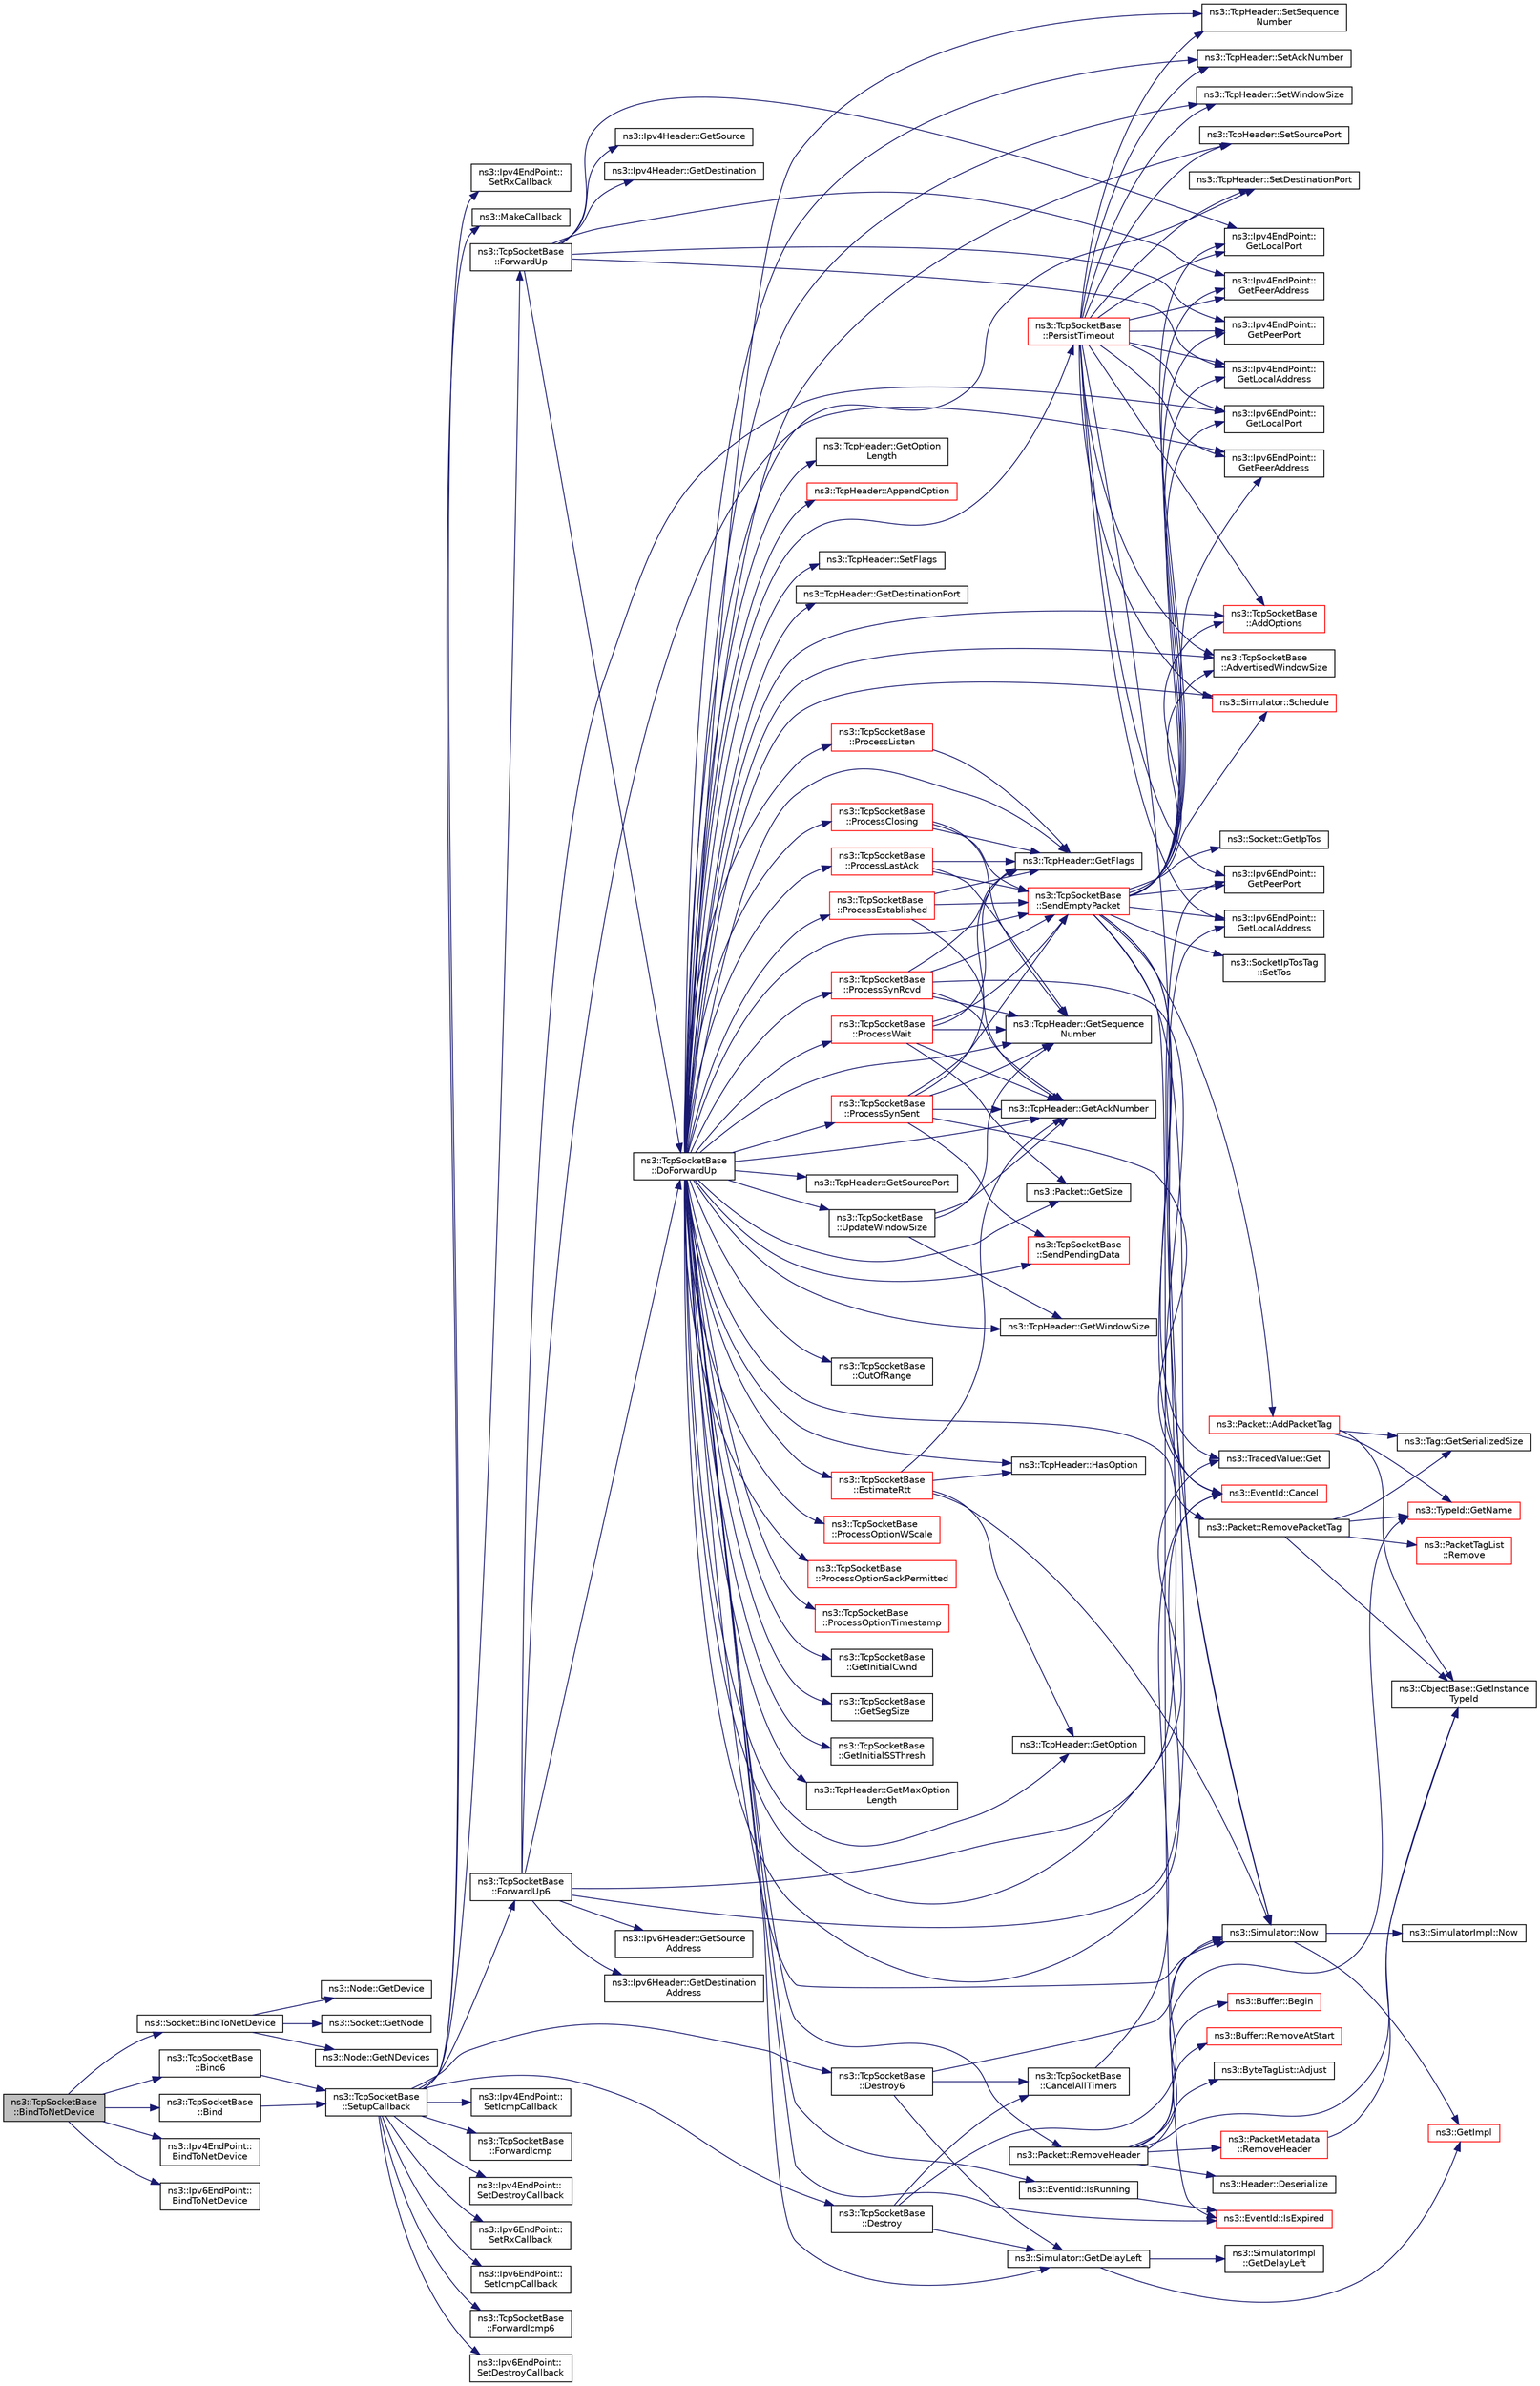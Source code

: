 digraph "ns3::TcpSocketBase::BindToNetDevice"
{
  edge [fontname="Helvetica",fontsize="10",labelfontname="Helvetica",labelfontsize="10"];
  node [fontname="Helvetica",fontsize="10",shape=record];
  rankdir="LR";
  Node1 [label="ns3::TcpSocketBase\l::BindToNetDevice",height=0.2,width=0.4,color="black", fillcolor="grey75", style="filled", fontcolor="black"];
  Node1 -> Node2 [color="midnightblue",fontsize="10",style="solid"];
  Node2 [label="ns3::Socket::BindToNetDevice",height=0.2,width=0.4,color="black", fillcolor="white", style="filled",URL="$d9/df2/classns3_1_1Socket.html#a9952cd10a2c8c108846027108cc9e44e",tooltip="Bind a socket to specific device. "];
  Node2 -> Node3 [color="midnightblue",fontsize="10",style="solid"];
  Node3 [label="ns3::Socket::GetNode",height=0.2,width=0.4,color="black", fillcolor="white", style="filled",URL="$d9/df2/classns3_1_1Socket.html#aba642ad4301c1df47befc0aa9afa2e48",tooltip="Return the node this socket is associated with. "];
  Node2 -> Node4 [color="midnightblue",fontsize="10",style="solid"];
  Node4 [label="ns3::Node::GetNDevices",height=0.2,width=0.4,color="black", fillcolor="white", style="filled",URL="$dd/ded/classns3_1_1Node.html#a531554d2241ba4fa1cd74e3360be6bce"];
  Node2 -> Node5 [color="midnightblue",fontsize="10",style="solid"];
  Node5 [label="ns3::Node::GetDevice",height=0.2,width=0.4,color="black", fillcolor="white", style="filled",URL="$dd/ded/classns3_1_1Node.html#a5918dfd24ef632efc9a83a5f6561c76e",tooltip="Retrieve the index-th NetDevice associated to this node. "];
  Node1 -> Node6 [color="midnightblue",fontsize="10",style="solid"];
  Node6 [label="ns3::TcpSocketBase\l::Bind",height=0.2,width=0.4,color="black", fillcolor="white", style="filled",URL="$d1/d45/classns3_1_1TcpSocketBase.html#a7a9a87b74c1ce59ac89df8d9221681dd",tooltip="Allocate a local IPv4 endpoint for this socket. "];
  Node6 -> Node7 [color="midnightblue",fontsize="10",style="solid"];
  Node7 [label="ns3::TcpSocketBase\l::SetupCallback",height=0.2,width=0.4,color="black", fillcolor="white", style="filled",URL="$d1/d45/classns3_1_1TcpSocketBase.html#a18a50820f806878422527d507268c4ac",tooltip="Common part of the two Bind(), i.e. set callback and remembering local addr:port. ..."];
  Node7 -> Node8 [color="midnightblue",fontsize="10",style="solid"];
  Node8 [label="ns3::Ipv4EndPoint::\lSetRxCallback",height=0.2,width=0.4,color="black", fillcolor="white", style="filled",URL="$dd/d51/classns3_1_1Ipv4EndPoint.html#abf5a10aadc249f2ce275cad9bb26322d",tooltip="Set the reception callback. "];
  Node7 -> Node9 [color="midnightblue",fontsize="10",style="solid"];
  Node9 [label="ns3::MakeCallback",height=0.2,width=0.4,color="black", fillcolor="white", style="filled",URL="$dd/de0/group__makecallbackmemptr.html#ga9376283685aa99d204048d6a4b7610a4"];
  Node7 -> Node10 [color="midnightblue",fontsize="10",style="solid"];
  Node10 [label="ns3::TcpSocketBase\l::ForwardUp",height=0.2,width=0.4,color="black", fillcolor="white", style="filled",URL="$d1/d45/classns3_1_1TcpSocketBase.html#a2ebbcb9713facc9481341fcd972cdd82",tooltip="Called by the L3 protocol when it received a packet to pass on to TCP. "];
  Node10 -> Node11 [color="midnightblue",fontsize="10",style="solid"];
  Node11 [label="ns3::Ipv4EndPoint::\lGetPeerAddress",height=0.2,width=0.4,color="black", fillcolor="white", style="filled",URL="$dd/d51/classns3_1_1Ipv4EndPoint.html#a3faf5ec4dce2e951a6ade79758e2075d",tooltip="Get the peer address. "];
  Node10 -> Node12 [color="midnightblue",fontsize="10",style="solid"];
  Node12 [label="ns3::Ipv4EndPoint::\lGetPeerPort",height=0.2,width=0.4,color="black", fillcolor="white", style="filled",URL="$dd/d51/classns3_1_1Ipv4EndPoint.html#a0954ccf4be313b3a2992894ae2baf1c6",tooltip="Get the peer port. "];
  Node10 -> Node13 [color="midnightblue",fontsize="10",style="solid"];
  Node13 [label="ns3::Ipv4EndPoint::\lGetLocalAddress",height=0.2,width=0.4,color="black", fillcolor="white", style="filled",URL="$dd/d51/classns3_1_1Ipv4EndPoint.html#ae08283e26ace5880c3172ea5d803b6f8",tooltip="Get the local address. "];
  Node10 -> Node14 [color="midnightblue",fontsize="10",style="solid"];
  Node14 [label="ns3::Ipv4EndPoint::\lGetLocalPort",height=0.2,width=0.4,color="black", fillcolor="white", style="filled",URL="$dd/d51/classns3_1_1Ipv4EndPoint.html#aab137f64770abf94f0b8a81217a0b106",tooltip="Get the local port. "];
  Node10 -> Node15 [color="midnightblue",fontsize="10",style="solid"];
  Node15 [label="ns3::Ipv4Header::GetSource",height=0.2,width=0.4,color="black", fillcolor="white", style="filled",URL="$d9/df1/classns3_1_1Ipv4Header.html#a350174921bb065f8f0e580d8b1dd4433"];
  Node10 -> Node16 [color="midnightblue",fontsize="10",style="solid"];
  Node16 [label="ns3::Ipv4Header::GetDestination",height=0.2,width=0.4,color="black", fillcolor="white", style="filled",URL="$d9/df1/classns3_1_1Ipv4Header.html#a6723c42237bab47f74dd3a0123a9c6d1"];
  Node10 -> Node17 [color="midnightblue",fontsize="10",style="solid"];
  Node17 [label="ns3::TcpSocketBase\l::DoForwardUp",height=0.2,width=0.4,color="black", fillcolor="white", style="filled",URL="$d1/d45/classns3_1_1TcpSocketBase.html#ad5e7b21b9e9371bf9c19da5d3c56aac1",tooltip="Called by TcpSocketBase::ForwardUp{,6}(). "];
  Node17 -> Node18 [color="midnightblue",fontsize="10",style="solid"];
  Node18 [label="ns3::Packet::RemovePacketTag",height=0.2,width=0.4,color="black", fillcolor="white", style="filled",URL="$dd/d7a/classns3_1_1Packet.html#a078fe922d976a417ab25ba2f3c2fd667",tooltip="Remove a packet tag. "];
  Node18 -> Node19 [color="midnightblue",fontsize="10",style="solid"];
  Node19 [label="ns3::ObjectBase::GetInstance\lTypeId",height=0.2,width=0.4,color="black", fillcolor="white", style="filled",URL="$d2/dac/classns3_1_1ObjectBase.html#abe5b43a6f5b99a92a4c3122db31f06fb"];
  Node18 -> Node20 [color="midnightblue",fontsize="10",style="solid"];
  Node20 [label="ns3::TypeId::GetName",height=0.2,width=0.4,color="red", fillcolor="white", style="filled",URL="$d6/d11/classns3_1_1TypeId.html#aa3c41c79ae428b3cb396a9c6bb3ef314"];
  Node18 -> Node21 [color="midnightblue",fontsize="10",style="solid"];
  Node21 [label="ns3::Tag::GetSerializedSize",height=0.2,width=0.4,color="black", fillcolor="white", style="filled",URL="$d0/d79/classns3_1_1Tag.html#a01c8efdea943fd8cce2ef5d4d67eefa6"];
  Node18 -> Node22 [color="midnightblue",fontsize="10",style="solid"];
  Node22 [label="ns3::PacketTagList\l::Remove",height=0.2,width=0.4,color="red", fillcolor="white", style="filled",URL="$dd/d19/classns3_1_1PacketTagList.html#a043d984c546f67adc273448747784ee3"];
  Node17 -> Node23 [color="midnightblue",fontsize="10",style="solid"];
  Node23 [label="ns3::Packet::RemoveHeader",height=0.2,width=0.4,color="black", fillcolor="white", style="filled",URL="$dd/d7a/classns3_1_1Packet.html#a0961eccf975d75f902d40956c93ba63e",tooltip="Deserialize and remove the header from the internal buffer. "];
  Node23 -> Node24 [color="midnightblue",fontsize="10",style="solid"];
  Node24 [label="ns3::Header::Deserialize",height=0.2,width=0.4,color="black", fillcolor="white", style="filled",URL="$d6/dae/classns3_1_1Header.html#a78be9400bb66b2a8543606f395ef5396"];
  Node23 -> Node25 [color="midnightblue",fontsize="10",style="solid"];
  Node25 [label="ns3::Buffer::Begin",height=0.2,width=0.4,color="red", fillcolor="white", style="filled",URL="$da/d85/classns3_1_1Buffer.html#a893d4bf50df13e730b6cd0fda91b967f"];
  Node23 -> Node19 [color="midnightblue",fontsize="10",style="solid"];
  Node23 -> Node20 [color="midnightblue",fontsize="10",style="solid"];
  Node23 -> Node26 [color="midnightblue",fontsize="10",style="solid"];
  Node26 [label="ns3::Buffer::RemoveAtStart",height=0.2,width=0.4,color="red", fillcolor="white", style="filled",URL="$da/d85/classns3_1_1Buffer.html#adeecbb3e8f518aec6fee0437578ade4b"];
  Node23 -> Node27 [color="midnightblue",fontsize="10",style="solid"];
  Node27 [label="ns3::ByteTagList::Adjust",height=0.2,width=0.4,color="black", fillcolor="white", style="filled",URL="$dd/d64/classns3_1_1ByteTagList.html#a1fec06d7e6daaf8039cf2a148e4090f2"];
  Node23 -> Node28 [color="midnightblue",fontsize="10",style="solid"];
  Node28 [label="ns3::PacketMetadata\l::RemoveHeader",height=0.2,width=0.4,color="red", fillcolor="white", style="filled",URL="$d1/db1/classns3_1_1PacketMetadata.html#afa8a589ec783d4998516d7f39f21242d",tooltip="Remove an header. "];
  Node28 -> Node19 [color="midnightblue",fontsize="10",style="solid"];
  Node17 -> Node29 [color="midnightblue",fontsize="10",style="solid"];
  Node29 [label="ns3::TcpHeader::GetSequence\lNumber",height=0.2,width=0.4,color="black", fillcolor="white", style="filled",URL="$d0/d46/classns3_1_1TcpHeader.html#a1081077eaf9bc64e9af909cebd128ae5",tooltip="Get the sequence number. "];
  Node17 -> Node30 [color="midnightblue",fontsize="10",style="solid"];
  Node30 [label="ns3::Packet::GetSize",height=0.2,width=0.4,color="black", fillcolor="white", style="filled",URL="$dd/d7a/classns3_1_1Packet.html#a462855c9929954d4301a4edfe55f4f1c",tooltip="Returns the the size in bytes of the packet (including the zero-filled initial payload). "];
  Node17 -> Node31 [color="midnightblue",fontsize="10",style="solid"];
  Node31 [label="ns3::TcpSocketBase\l::OutOfRange",height=0.2,width=0.4,color="black", fillcolor="white", style="filled",URL="$d1/d45/classns3_1_1TcpSocketBase.html#a99af6d09e114652b31187db88da577b6",tooltip="Check if a sequence number range is within the rx window. "];
  Node17 -> Node32 [color="midnightblue",fontsize="10",style="solid"];
  Node32 [label="ns3::TcpHeader::GetFlags",height=0.2,width=0.4,color="black", fillcolor="white", style="filled",URL="$d0/d46/classns3_1_1TcpHeader.html#a0d04c5620ee147d4e01d56b9530e8db1",tooltip="Get the flags. "];
  Node17 -> Node33 [color="midnightblue",fontsize="10",style="solid"];
  Node33 [label="ns3::TcpSocketBase\l::SendEmptyPacket",height=0.2,width=0.4,color="red", fillcolor="white", style="filled",URL="$d1/d45/classns3_1_1TcpSocketBase.html#aa858913c9a4480a14d293f1014905b3e",tooltip="Send a empty packet that carries a flag, e.g., ACK. "];
  Node33 -> Node34 [color="midnightblue",fontsize="10",style="solid"];
  Node34 [label="ns3::Socket::GetIpTos",height=0.2,width=0.4,color="black", fillcolor="white", style="filled",URL="$d9/df2/classns3_1_1Socket.html#a95bd4732074d3d26d4a6949fc3499ccb",tooltip="Query the value of IP Type of Service of this socket. "];
  Node33 -> Node35 [color="midnightblue",fontsize="10",style="solid"];
  Node35 [label="ns3::SocketIpTosTag\l::SetTos",height=0.2,width=0.4,color="black", fillcolor="white", style="filled",URL="$dd/dfb/classns3_1_1SocketIpTosTag.html#a9cd4bdabf70e52ebd36062461c743cd7",tooltip="Set the tag&#39;s TOS. "];
  Node33 -> Node36 [color="midnightblue",fontsize="10",style="solid"];
  Node36 [label="ns3::Packet::AddPacketTag",height=0.2,width=0.4,color="red", fillcolor="white", style="filled",URL="$dd/d7a/classns3_1_1Packet.html#a7400b8655852f5271c5957250d0141af",tooltip="Add a packet tag. "];
  Node36 -> Node19 [color="midnightblue",fontsize="10",style="solid"];
  Node36 -> Node20 [color="midnightblue",fontsize="10",style="solid"];
  Node36 -> Node21 [color="midnightblue",fontsize="10",style="solid"];
  Node33 -> Node14 [color="midnightblue",fontsize="10",style="solid"];
  Node33 -> Node12 [color="midnightblue",fontsize="10",style="solid"];
  Node33 -> Node37 [color="midnightblue",fontsize="10",style="solid"];
  Node37 [label="ns3::Ipv6EndPoint::\lGetLocalPort",height=0.2,width=0.4,color="black", fillcolor="white", style="filled",URL="$d0/df3/classns3_1_1Ipv6EndPoint.html#a39a9fd4aa85a8ecbbf2d6c84d589080b",tooltip="Get the local port. "];
  Node33 -> Node38 [color="midnightblue",fontsize="10",style="solid"];
  Node38 [label="ns3::Ipv6EndPoint::\lGetPeerPort",height=0.2,width=0.4,color="black", fillcolor="white", style="filled",URL="$d0/df3/classns3_1_1Ipv6EndPoint.html#ac200f6b424104280ec1e55a415ed96fd",tooltip="Get the peer port. "];
  Node33 -> Node39 [color="midnightblue",fontsize="10",style="solid"];
  Node39 [label="ns3::TcpSocketBase\l::AddOptions",height=0.2,width=0.4,color="red", fillcolor="white", style="filled",URL="$d1/d45/classns3_1_1TcpSocketBase.html#a55087ef950f5c2f4a7cdb8c825666955",tooltip="Add options to TcpHeader. "];
  Node33 -> Node40 [color="midnightblue",fontsize="10",style="solid"];
  Node40 [label="ns3::TcpSocketBase\l::AdvertisedWindowSize",height=0.2,width=0.4,color="black", fillcolor="white", style="filled",URL="$d1/d45/classns3_1_1TcpSocketBase.html#ae4f307151ccc4d5f5266d2832002df27",tooltip="The amount of Rx window announced to the peer. "];
  Node33 -> Node41 [color="midnightblue",fontsize="10",style="solid"];
  Node41 [label="ns3::EventId::Cancel",height=0.2,width=0.4,color="red", fillcolor="white", style="filled",URL="$d1/df8/classns3_1_1EventId.html#a993ae94e48e014e1afd47edb16db7a11"];
  Node33 -> Node13 [color="midnightblue",fontsize="10",style="solid"];
  Node33 -> Node11 [color="midnightblue",fontsize="10",style="solid"];
  Node33 -> Node42 [color="midnightblue",fontsize="10",style="solid"];
  Node42 [label="ns3::Ipv6EndPoint::\lGetLocalAddress",height=0.2,width=0.4,color="black", fillcolor="white", style="filled",URL="$d0/df3/classns3_1_1Ipv6EndPoint.html#a1972cd26240d42cd75f93e12d9182976",tooltip="Get the local address. "];
  Node33 -> Node43 [color="midnightblue",fontsize="10",style="solid"];
  Node43 [label="ns3::Ipv6EndPoint::\lGetPeerAddress",height=0.2,width=0.4,color="black", fillcolor="white", style="filled",URL="$d0/df3/classns3_1_1Ipv6EndPoint.html#aa48c776ae54d85cf0f6a61a80d7b4cd8",tooltip="Get the peer address. "];
  Node33 -> Node44 [color="midnightblue",fontsize="10",style="solid"];
  Node44 [label="ns3::EventId::IsExpired",height=0.2,width=0.4,color="red", fillcolor="white", style="filled",URL="$d1/df8/classns3_1_1EventId.html#a5c30c92e7c1c34b4e8505cc07ed71b02"];
  Node33 -> Node45 [color="midnightblue",fontsize="10",style="solid"];
  Node45 [label="ns3::Simulator::Now",height=0.2,width=0.4,color="black", fillcolor="white", style="filled",URL="$d7/deb/classns3_1_1Simulator.html#ac3178fa975b419f7875e7105be122800"];
  Node45 -> Node46 [color="midnightblue",fontsize="10",style="solid"];
  Node46 [label="ns3::GetImpl",height=0.2,width=0.4,color="red", fillcolor="white", style="filled",URL="$d4/d8b/group__simulator.html#ga42eb4eddad41528d4d99794a3dae3fd0",tooltip="Get the SimulatorImpl singleton. "];
  Node45 -> Node47 [color="midnightblue",fontsize="10",style="solid"];
  Node47 [label="ns3::SimulatorImpl::Now",height=0.2,width=0.4,color="black", fillcolor="white", style="filled",URL="$d2/d19/classns3_1_1SimulatorImpl.html#aa516c50060846adc6fd316e83ef0797c"];
  Node33 -> Node48 [color="midnightblue",fontsize="10",style="solid"];
  Node48 [label="ns3::TracedValue::Get",height=0.2,width=0.4,color="black", fillcolor="white", style="filled",URL="$df/d97/classns3_1_1TracedValue.html#a10fddd1de961ac65acfbeb440a1e8551"];
  Node33 -> Node49 [color="midnightblue",fontsize="10",style="solid"];
  Node49 [label="ns3::Simulator::Schedule",height=0.2,width=0.4,color="red", fillcolor="white", style="filled",URL="$d7/deb/classns3_1_1Simulator.html#a671882c894a08af4a5e91181bf1eec13"];
  Node17 -> Node50 [color="midnightblue",fontsize="10",style="solid"];
  Node50 [label="ns3::TcpHeader::GetWindowSize",height=0.2,width=0.4,color="black", fillcolor="white", style="filled",URL="$d0/d46/classns3_1_1TcpHeader.html#aa6adcd54e5b13941acdf6328cecc9b29",tooltip="Get the window size. "];
  Node17 -> Node51 [color="midnightblue",fontsize="10",style="solid"];
  Node51 [label="ns3::TcpHeader::HasOption",height=0.2,width=0.4,color="black", fillcolor="white", style="filled",URL="$d0/d46/classns3_1_1TcpHeader.html#aacc07bdab91925f1cddf9bcb1ae91d13",tooltip="Check if the header has the option specified. "];
  Node17 -> Node52 [color="midnightblue",fontsize="10",style="solid"];
  Node52 [label="ns3::TcpSocketBase\l::ProcessOptionWScale",height=0.2,width=0.4,color="red", fillcolor="white", style="filled",URL="$d1/d45/classns3_1_1TcpSocketBase.html#a4674edd220672235e629cb3e3b2a673f",tooltip="Read and parse the Window scale option. "];
  Node17 -> Node53 [color="midnightblue",fontsize="10",style="solid"];
  Node53 [label="ns3::TcpHeader::GetOption",height=0.2,width=0.4,color="black", fillcolor="white", style="filled",URL="$d0/d46/classns3_1_1TcpHeader.html#aa4f3b9c1f7f243f9496e1216ac4fe022",tooltip="Get the option specified. "];
  Node17 -> Node54 [color="midnightblue",fontsize="10",style="solid"];
  Node54 [label="ns3::TcpSocketBase\l::ProcessOptionSackPermitted",height=0.2,width=0.4,color="red", fillcolor="white", style="filled",URL="$d1/d45/classns3_1_1TcpSocketBase.html#a9c7dac8b3121549ac801eb0de41801ec",tooltip="Read the SACK PERMITTED option. "];
  Node17 -> Node55 [color="midnightblue",fontsize="10",style="solid"];
  Node55 [label="ns3::TcpSocketBase\l::ProcessOptionTimestamp",height=0.2,width=0.4,color="red", fillcolor="white", style="filled",URL="$d1/d45/classns3_1_1TcpSocketBase.html#af5cc928b5194d832031a1d7ec159f567",tooltip="Process the timestamp option from other side. "];
  Node17 -> Node56 [color="midnightblue",fontsize="10",style="solid"];
  Node56 [label="ns3::TcpSocketBase\l::GetInitialCwnd",height=0.2,width=0.4,color="black", fillcolor="white", style="filled",URL="$d1/d45/classns3_1_1TcpSocketBase.html#a2ac4eb2a33a8db482f4265f3bf119b76",tooltip="Get the initial Congestion Window. "];
  Node17 -> Node57 [color="midnightblue",fontsize="10",style="solid"];
  Node57 [label="ns3::TcpSocketBase\l::GetSegSize",height=0.2,width=0.4,color="black", fillcolor="white", style="filled",URL="$d1/d45/classns3_1_1TcpSocketBase.html#acd5e25608675522197d8f7784e2ed03d",tooltip="Get the segment size. "];
  Node17 -> Node58 [color="midnightblue",fontsize="10",style="solid"];
  Node58 [label="ns3::TcpSocketBase\l::GetInitialSSThresh",height=0.2,width=0.4,color="black", fillcolor="white", style="filled",URL="$d1/d45/classns3_1_1TcpSocketBase.html#aa2237283f17696ffbf78040668c44138",tooltip="Get the initial Slow Start Threshold. "];
  Node17 -> Node59 [color="midnightblue",fontsize="10",style="solid"];
  Node59 [label="ns3::TcpSocketBase\l::EstimateRtt",height=0.2,width=0.4,color="red", fillcolor="white", style="filled",URL="$d1/d45/classns3_1_1TcpSocketBase.html#af10157be4b91fdefbc3f618baf6919b2",tooltip="Take into account the packet for RTT estimation. "];
  Node59 -> Node60 [color="midnightblue",fontsize="10",style="solid"];
  Node60 [label="ns3::TcpHeader::GetAckNumber",height=0.2,width=0.4,color="black", fillcolor="white", style="filled",URL="$d0/d46/classns3_1_1TcpHeader.html#a76e832a86b88ffd2f23c2e246b8fa0f3",tooltip="Get the ACK number. "];
  Node59 -> Node51 [color="midnightblue",fontsize="10",style="solid"];
  Node59 -> Node53 [color="midnightblue",fontsize="10",style="solid"];
  Node59 -> Node45 [color="midnightblue",fontsize="10",style="solid"];
  Node17 -> Node60 [color="midnightblue",fontsize="10",style="solid"];
  Node17 -> Node61 [color="midnightblue",fontsize="10",style="solid"];
  Node61 [label="ns3::TcpSocketBase\l::UpdateWindowSize",height=0.2,width=0.4,color="black", fillcolor="white", style="filled",URL="$d1/d45/classns3_1_1TcpSocketBase.html#aaa81bed04831358d23d50a4ef3a9a6c5",tooltip="Update the receiver window (RWND) based on the value of the window field in the header. "];
  Node61 -> Node50 [color="midnightblue",fontsize="10",style="solid"];
  Node61 -> Node60 [color="midnightblue",fontsize="10",style="solid"];
  Node61 -> Node29 [color="midnightblue",fontsize="10",style="solid"];
  Node17 -> Node62 [color="midnightblue",fontsize="10",style="solid"];
  Node62 [label="ns3::EventId::IsRunning",height=0.2,width=0.4,color="black", fillcolor="white", style="filled",URL="$d1/df8/classns3_1_1EventId.html#aabf8476d1a080c199ea0c6aa9ccea372"];
  Node62 -> Node44 [color="midnightblue",fontsize="10",style="solid"];
  Node17 -> Node63 [color="midnightblue",fontsize="10",style="solid"];
  Node63 [label="ns3::TcpHeader::GetMaxOption\lLength",height=0.2,width=0.4,color="black", fillcolor="white", style="filled",URL="$d0/d46/classns3_1_1TcpHeader.html#af2ba1251ef62ac43666868af87b79fcb",tooltip="Get maximum option length. "];
  Node17 -> Node64 [color="midnightblue",fontsize="10",style="solid"];
  Node64 [label="ns3::TcpHeader::GetOption\lLength",height=0.2,width=0.4,color="black", fillcolor="white", style="filled",URL="$d0/d46/classns3_1_1TcpHeader.html#a60a2f9b6bf273dd10646afba6c205fec",tooltip="Get the total length of appended options. "];
  Node17 -> Node65 [color="midnightblue",fontsize="10",style="solid"];
  Node65 [label="ns3::TcpHeader::AppendOption",height=0.2,width=0.4,color="red", fillcolor="white", style="filled",URL="$d0/d46/classns3_1_1TcpHeader.html#aa5de13df3dd5cb87d63c428e5dcc3425",tooltip="Append an option to the TCP header. "];
  Node17 -> Node48 [color="midnightblue",fontsize="10",style="solid"];
  Node17 -> Node44 [color="midnightblue",fontsize="10",style="solid"];
  Node17 -> Node45 [color="midnightblue",fontsize="10",style="solid"];
  Node17 -> Node66 [color="midnightblue",fontsize="10",style="solid"];
  Node66 [label="ns3::Simulator::GetDelayLeft",height=0.2,width=0.4,color="black", fillcolor="white", style="filled",URL="$d7/deb/classns3_1_1Simulator.html#af2c7b4285454aa5062bd2df2bb7a7ab9"];
  Node66 -> Node46 [color="midnightblue",fontsize="10",style="solid"];
  Node66 -> Node67 [color="midnightblue",fontsize="10",style="solid"];
  Node67 [label="ns3::SimulatorImpl\l::GetDelayLeft",height=0.2,width=0.4,color="black", fillcolor="white", style="filled",URL="$d2/d19/classns3_1_1SimulatorImpl.html#a0a8e0885c0f98fa3e07ede4bcc79dccb"];
  Node17 -> Node41 [color="midnightblue",fontsize="10",style="solid"];
  Node17 -> Node49 [color="midnightblue",fontsize="10",style="solid"];
  Node17 -> Node68 [color="midnightblue",fontsize="10",style="solid"];
  Node68 [label="ns3::TcpSocketBase\l::PersistTimeout",height=0.2,width=0.4,color="red", fillcolor="white", style="filled",URL="$d1/d45/classns3_1_1TcpSocketBase.html#a80fe451da81e0059154321eee693de31",tooltip="Send 1 byte probe to get an updated window size. "];
  Node68 -> Node45 [color="midnightblue",fontsize="10",style="solid"];
  Node68 -> Node69 [color="midnightblue",fontsize="10",style="solid"];
  Node69 [label="ns3::TcpHeader::SetSequence\lNumber",height=0.2,width=0.4,color="black", fillcolor="white", style="filled",URL="$d0/d46/classns3_1_1TcpHeader.html#a3483eb1604d7db47b1163b02f74bcc25",tooltip="Set the sequence Number. "];
  Node68 -> Node70 [color="midnightblue",fontsize="10",style="solid"];
  Node70 [label="ns3::TcpHeader::SetAckNumber",height=0.2,width=0.4,color="black", fillcolor="white", style="filled",URL="$d0/d46/classns3_1_1TcpHeader.html#ad594a427a382dc395261a94749e1878c",tooltip="Set the ACK number. "];
  Node68 -> Node71 [color="midnightblue",fontsize="10",style="solid"];
  Node71 [label="ns3::TcpHeader::SetWindowSize",height=0.2,width=0.4,color="black", fillcolor="white", style="filled",URL="$d0/d46/classns3_1_1TcpHeader.html#a659d7fc71c808249fe76fd5b667baf34",tooltip="Set the window size. "];
  Node68 -> Node40 [color="midnightblue",fontsize="10",style="solid"];
  Node68 -> Node72 [color="midnightblue",fontsize="10",style="solid"];
  Node72 [label="ns3::TcpHeader::SetSourcePort",height=0.2,width=0.4,color="black", fillcolor="white", style="filled",URL="$d0/d46/classns3_1_1TcpHeader.html#aceb2630b3d43118ee576aec58f55a0ff",tooltip="Set the source port. "];
  Node68 -> Node14 [color="midnightblue",fontsize="10",style="solid"];
  Node68 -> Node73 [color="midnightblue",fontsize="10",style="solid"];
  Node73 [label="ns3::TcpHeader::SetDestinationPort",height=0.2,width=0.4,color="black", fillcolor="white", style="filled",URL="$d0/d46/classns3_1_1TcpHeader.html#a3259c06373ba4261eaaaed0cbf40cad3",tooltip="Set the destination port. "];
  Node68 -> Node12 [color="midnightblue",fontsize="10",style="solid"];
  Node68 -> Node37 [color="midnightblue",fontsize="10",style="solid"];
  Node68 -> Node38 [color="midnightblue",fontsize="10",style="solid"];
  Node68 -> Node39 [color="midnightblue",fontsize="10",style="solid"];
  Node68 -> Node13 [color="midnightblue",fontsize="10",style="solid"];
  Node68 -> Node11 [color="midnightblue",fontsize="10",style="solid"];
  Node68 -> Node42 [color="midnightblue",fontsize="10",style="solid"];
  Node68 -> Node43 [color="midnightblue",fontsize="10",style="solid"];
  Node68 -> Node49 [color="midnightblue",fontsize="10",style="solid"];
  Node17 -> Node74 [color="midnightblue",fontsize="10",style="solid"];
  Node74 [label="ns3::TcpSocketBase\l::ProcessEstablished",height=0.2,width=0.4,color="red", fillcolor="white", style="filled",URL="$d1/d45/classns3_1_1TcpSocketBase.html#a0deda9c6a4f777bf660b190cd73b102f",tooltip="Received a packet upon ESTABLISHED state. "];
  Node74 -> Node32 [color="midnightblue",fontsize="10",style="solid"];
  Node74 -> Node60 [color="midnightblue",fontsize="10",style="solid"];
  Node74 -> Node33 [color="midnightblue",fontsize="10",style="solid"];
  Node17 -> Node75 [color="midnightblue",fontsize="10",style="solid"];
  Node75 [label="ns3::TcpSocketBase\l::ProcessListen",height=0.2,width=0.4,color="red", fillcolor="white", style="filled",URL="$d1/d45/classns3_1_1TcpSocketBase.html#adc3976e8b42e884f5d99def1d5e2647f",tooltip="Received a packet upon LISTEN state. "];
  Node75 -> Node32 [color="midnightblue",fontsize="10",style="solid"];
  Node17 -> Node76 [color="midnightblue",fontsize="10",style="solid"];
  Node76 [label="ns3::TcpHeader::SetFlags",height=0.2,width=0.4,color="black", fillcolor="white", style="filled",URL="$d0/d46/classns3_1_1TcpHeader.html#a6574356013e9c62b4543486f640f6be6",tooltip="Set flags of the header. "];
  Node17 -> Node69 [color="midnightblue",fontsize="10",style="solid"];
  Node17 -> Node70 [color="midnightblue",fontsize="10",style="solid"];
  Node17 -> Node72 [color="midnightblue",fontsize="10",style="solid"];
  Node17 -> Node77 [color="midnightblue",fontsize="10",style="solid"];
  Node77 [label="ns3::TcpHeader::GetDestinationPort",height=0.2,width=0.4,color="black", fillcolor="white", style="filled",URL="$d0/d46/classns3_1_1TcpHeader.html#ae974488dcfbd68c5b99a731d8fe63771",tooltip="Get the destination port. "];
  Node17 -> Node73 [color="midnightblue",fontsize="10",style="solid"];
  Node17 -> Node78 [color="midnightblue",fontsize="10",style="solid"];
  Node78 [label="ns3::TcpHeader::GetSourcePort",height=0.2,width=0.4,color="black", fillcolor="white", style="filled",URL="$d0/d46/classns3_1_1TcpHeader.html#a3300d2c712ce38896520f12f185542cb",tooltip="Get the source port. "];
  Node17 -> Node71 [color="midnightblue",fontsize="10",style="solid"];
  Node17 -> Node40 [color="midnightblue",fontsize="10",style="solid"];
  Node17 -> Node39 [color="midnightblue",fontsize="10",style="solid"];
  Node17 -> Node79 [color="midnightblue",fontsize="10",style="solid"];
  Node79 [label="ns3::TcpSocketBase\l::ProcessSynSent",height=0.2,width=0.4,color="red", fillcolor="white", style="filled",URL="$d1/d45/classns3_1_1TcpSocketBase.html#a2e9b990c6a4d686291033a393290906b",tooltip="Received a packet upon SYN_SENT. "];
  Node79 -> Node32 [color="midnightblue",fontsize="10",style="solid"];
  Node79 -> Node41 [color="midnightblue",fontsize="10",style="solid"];
  Node79 -> Node29 [color="midnightblue",fontsize="10",style="solid"];
  Node79 -> Node33 [color="midnightblue",fontsize="10",style="solid"];
  Node79 -> Node60 [color="midnightblue",fontsize="10",style="solid"];
  Node79 -> Node80 [color="midnightblue",fontsize="10",style="solid"];
  Node80 [label="ns3::TcpSocketBase\l::SendPendingData",height=0.2,width=0.4,color="red", fillcolor="white", style="filled",URL="$d1/d45/classns3_1_1TcpSocketBase.html#a129ac0ec5fc399fa7c5552c615ae6562",tooltip="Send as much pending data as possible according to the Tx window. "];
  Node17 -> Node81 [color="midnightblue",fontsize="10",style="solid"];
  Node81 [label="ns3::TcpSocketBase\l::ProcessSynRcvd",height=0.2,width=0.4,color="red", fillcolor="white", style="filled",URL="$d1/d45/classns3_1_1TcpSocketBase.html#a69113acf27c4b8267c9e107a5dca7cc1",tooltip="Received a packet upon SYN_RCVD. "];
  Node81 -> Node32 [color="midnightblue",fontsize="10",style="solid"];
  Node81 -> Node60 [color="midnightblue",fontsize="10",style="solid"];
  Node81 -> Node41 [color="midnightblue",fontsize="10",style="solid"];
  Node81 -> Node29 [color="midnightblue",fontsize="10",style="solid"];
  Node81 -> Node33 [color="midnightblue",fontsize="10",style="solid"];
  Node17 -> Node82 [color="midnightblue",fontsize="10",style="solid"];
  Node82 [label="ns3::TcpSocketBase\l::ProcessWait",height=0.2,width=0.4,color="red", fillcolor="white", style="filled",URL="$d1/d45/classns3_1_1TcpSocketBase.html#a58aa892c1cb33908aca5ca36967a2a99",tooltip="Received a packet upon CLOSE_WAIT, FIN_WAIT_1, FIN_WAIT_2. "];
  Node82 -> Node32 [color="midnightblue",fontsize="10",style="solid"];
  Node82 -> Node30 [color="midnightblue",fontsize="10",style="solid"];
  Node82 -> Node60 [color="midnightblue",fontsize="10",style="solid"];
  Node82 -> Node29 [color="midnightblue",fontsize="10",style="solid"];
  Node82 -> Node33 [color="midnightblue",fontsize="10",style="solid"];
  Node17 -> Node83 [color="midnightblue",fontsize="10",style="solid"];
  Node83 [label="ns3::TcpSocketBase\l::ProcessClosing",height=0.2,width=0.4,color="red", fillcolor="white", style="filled",URL="$d1/d45/classns3_1_1TcpSocketBase.html#abc2462833556fdd737fdcdc5992768e8",tooltip="Received a packet upon CLOSING. "];
  Node83 -> Node32 [color="midnightblue",fontsize="10",style="solid"];
  Node83 -> Node29 [color="midnightblue",fontsize="10",style="solid"];
  Node83 -> Node33 [color="midnightblue",fontsize="10",style="solid"];
  Node17 -> Node84 [color="midnightblue",fontsize="10",style="solid"];
  Node84 [label="ns3::TcpSocketBase\l::ProcessLastAck",height=0.2,width=0.4,color="red", fillcolor="white", style="filled",URL="$d1/d45/classns3_1_1TcpSocketBase.html#a6700ac3f9e4d3c197499e6b7521205f2",tooltip="Received a packet upon LAST_ACK. "];
  Node84 -> Node32 [color="midnightblue",fontsize="10",style="solid"];
  Node84 -> Node29 [color="midnightblue",fontsize="10",style="solid"];
  Node84 -> Node33 [color="midnightblue",fontsize="10",style="solid"];
  Node17 -> Node80 [color="midnightblue",fontsize="10",style="solid"];
  Node7 -> Node85 [color="midnightblue",fontsize="10",style="solid"];
  Node85 [label="ns3::Ipv4EndPoint::\lSetIcmpCallback",height=0.2,width=0.4,color="black", fillcolor="white", style="filled",URL="$dd/d51/classns3_1_1Ipv4EndPoint.html#a96d3a484480565a8f7444eae41caa4b4",tooltip="Set the ICMP callback. "];
  Node7 -> Node86 [color="midnightblue",fontsize="10",style="solid"];
  Node86 [label="ns3::TcpSocketBase\l::ForwardIcmp",height=0.2,width=0.4,color="black", fillcolor="white", style="filled",URL="$d1/d45/classns3_1_1TcpSocketBase.html#ad4887f46646734366ae435dbca13e3fd",tooltip="Called by the L3 protocol when it received an ICMP packet to pass on to TCP. "];
  Node7 -> Node87 [color="midnightblue",fontsize="10",style="solid"];
  Node87 [label="ns3::Ipv4EndPoint::\lSetDestroyCallback",height=0.2,width=0.4,color="black", fillcolor="white", style="filled",URL="$dd/d51/classns3_1_1Ipv4EndPoint.html#a19ec16d98c501d3684e6549d7296ea0a",tooltip="Set the default destroy callback. "];
  Node7 -> Node88 [color="midnightblue",fontsize="10",style="solid"];
  Node88 [label="ns3::TcpSocketBase\l::Destroy",height=0.2,width=0.4,color="black", fillcolor="white", style="filled",URL="$d1/d45/classns3_1_1TcpSocketBase.html#aa0171ac255369c09a30144b1a5f6b21d",tooltip="Kill this socket by zeroing its attributes (IPv4) "];
  Node88 -> Node45 [color="midnightblue",fontsize="10",style="solid"];
  Node88 -> Node66 [color="midnightblue",fontsize="10",style="solid"];
  Node88 -> Node89 [color="midnightblue",fontsize="10",style="solid"];
  Node89 [label="ns3::TcpSocketBase\l::CancelAllTimers",height=0.2,width=0.4,color="black", fillcolor="white", style="filled",URL="$d1/d45/classns3_1_1TcpSocketBase.html#a8dc4de52308fc01262a8c06ae0bcccc5",tooltip="Cancel all timer when endpoint is deleted. "];
  Node89 -> Node41 [color="midnightblue",fontsize="10",style="solid"];
  Node7 -> Node90 [color="midnightblue",fontsize="10",style="solid"];
  Node90 [label="ns3::Ipv6EndPoint::\lSetRxCallback",height=0.2,width=0.4,color="black", fillcolor="white", style="filled",URL="$d0/df3/classns3_1_1Ipv6EndPoint.html#adec9357acb2821c4bba0222bcc5638f1",tooltip="Set the reception callback. "];
  Node7 -> Node91 [color="midnightblue",fontsize="10",style="solid"];
  Node91 [label="ns3::TcpSocketBase\l::ForwardUp6",height=0.2,width=0.4,color="black", fillcolor="white", style="filled",URL="$d1/d45/classns3_1_1TcpSocketBase.html#aa0cd34b3562685596b2c3fd1e6a42a6f",tooltip="Called by the L3 protocol when it received a packet to pass on to TCP. "];
  Node91 -> Node43 [color="midnightblue",fontsize="10",style="solid"];
  Node91 -> Node38 [color="midnightblue",fontsize="10",style="solid"];
  Node91 -> Node42 [color="midnightblue",fontsize="10",style="solid"];
  Node91 -> Node37 [color="midnightblue",fontsize="10",style="solid"];
  Node91 -> Node92 [color="midnightblue",fontsize="10",style="solid"];
  Node92 [label="ns3::Ipv6Header::GetSource\lAddress",height=0.2,width=0.4,color="black", fillcolor="white", style="filled",URL="$d8/d5d/classns3_1_1Ipv6Header.html#ae7b5116d81c8113fad228d799f5554c3",tooltip="Get the \"Source address\" field. "];
  Node91 -> Node93 [color="midnightblue",fontsize="10",style="solid"];
  Node93 [label="ns3::Ipv6Header::GetDestination\lAddress",height=0.2,width=0.4,color="black", fillcolor="white", style="filled",URL="$d8/d5d/classns3_1_1Ipv6Header.html#a472309d4a08c9fea54092346ba7beca4",tooltip="Get the \"Destination address\" field. "];
  Node91 -> Node17 [color="midnightblue",fontsize="10",style="solid"];
  Node7 -> Node94 [color="midnightblue",fontsize="10",style="solid"];
  Node94 [label="ns3::Ipv6EndPoint::\lSetIcmpCallback",height=0.2,width=0.4,color="black", fillcolor="white", style="filled",URL="$d0/df3/classns3_1_1Ipv6EndPoint.html#a482f65430f138b5780bb063bc716c514",tooltip="Set the ICMP callback. "];
  Node7 -> Node95 [color="midnightblue",fontsize="10",style="solid"];
  Node95 [label="ns3::TcpSocketBase\l::ForwardIcmp6",height=0.2,width=0.4,color="black", fillcolor="white", style="filled",URL="$d1/d45/classns3_1_1TcpSocketBase.html#ad55d818db7149e0c2db0ce5eb6810beb",tooltip="Called by the L3 protocol when it received an ICMPv6 packet to pass on to TCP. "];
  Node7 -> Node96 [color="midnightblue",fontsize="10",style="solid"];
  Node96 [label="ns3::Ipv6EndPoint::\lSetDestroyCallback",height=0.2,width=0.4,color="black", fillcolor="white", style="filled",URL="$d0/df3/classns3_1_1Ipv6EndPoint.html#af2922ef8f9f9ead0a2604c8391e90328",tooltip="Set the default destroy callback. "];
  Node7 -> Node97 [color="midnightblue",fontsize="10",style="solid"];
  Node97 [label="ns3::TcpSocketBase\l::Destroy6",height=0.2,width=0.4,color="black", fillcolor="white", style="filled",URL="$d1/d45/classns3_1_1TcpSocketBase.html#a194e921d823fdfd396fa64aa524a0326",tooltip="Kill this socket by zeroing its attributes (IPv6) "];
  Node97 -> Node45 [color="midnightblue",fontsize="10",style="solid"];
  Node97 -> Node66 [color="midnightblue",fontsize="10",style="solid"];
  Node97 -> Node89 [color="midnightblue",fontsize="10",style="solid"];
  Node1 -> Node98 [color="midnightblue",fontsize="10",style="solid"];
  Node98 [label="ns3::Ipv4EndPoint::\lBindToNetDevice",height=0.2,width=0.4,color="black", fillcolor="white", style="filled",URL="$dd/d51/classns3_1_1Ipv4EndPoint.html#a0f4a3c34e81be074385dbbb7c19e17b6",tooltip="Bind a socket to specific device. "];
  Node1 -> Node99 [color="midnightblue",fontsize="10",style="solid"];
  Node99 [label="ns3::TcpSocketBase\l::Bind6",height=0.2,width=0.4,color="black", fillcolor="white", style="filled",URL="$d1/d45/classns3_1_1TcpSocketBase.html#abe62bb701ac4f057199d5c34938a96a9",tooltip="Allocate a local IPv6 endpoint for this socket. "];
  Node99 -> Node7 [color="midnightblue",fontsize="10",style="solid"];
  Node1 -> Node100 [color="midnightblue",fontsize="10",style="solid"];
  Node100 [label="ns3::Ipv6EndPoint::\lBindToNetDevice",height=0.2,width=0.4,color="black", fillcolor="white", style="filled",URL="$d0/df3/classns3_1_1Ipv6EndPoint.html#aa8bfe996727cd7064564a9fbd34cd0f5",tooltip="Bind a socket to specific device. "];
}
